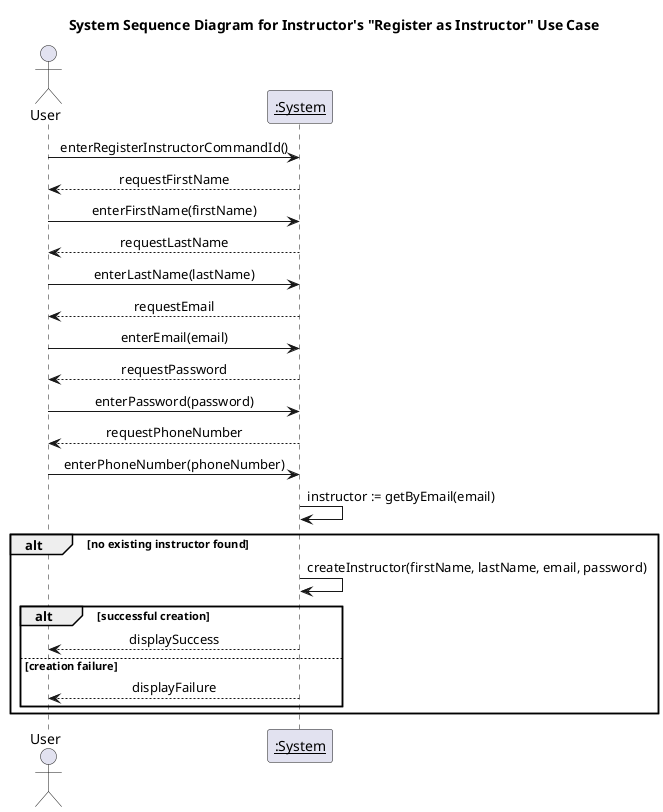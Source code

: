 @startuml System Sequence Diagram for Instructor's "Register as Instructor" Use Case
title System Sequence Diagram for Instructor's "Register as Instructor" Use Case
skinparam sequenceMessageAlign center 

actor "User" as user
participant "<u>:System" as system

user -> system : enterRegisterInstructorCommandId()
system --> user: requestFirstName
user-> system : enterFirstName(firstName)
system --> user: requestLastName
user-> system : enterLastName(lastName)
system --> user: requestEmail
user-> system : enterEmail(email)
system --> user: requestPassword
user -> system : enterPassword(password)
system --> user : requestPhoneNumber
user -> system : enterPhoneNumber(phoneNumber)
system -> system : instructor := getByEmail(email)
alt no existing instructor found
    system -> system : createInstructor(firstName, lastName, email, password)
    alt successful creation
        system --> user : displaySuccess
    else creation failure
        system --> user : displayFailure
    end
end

@enduml
